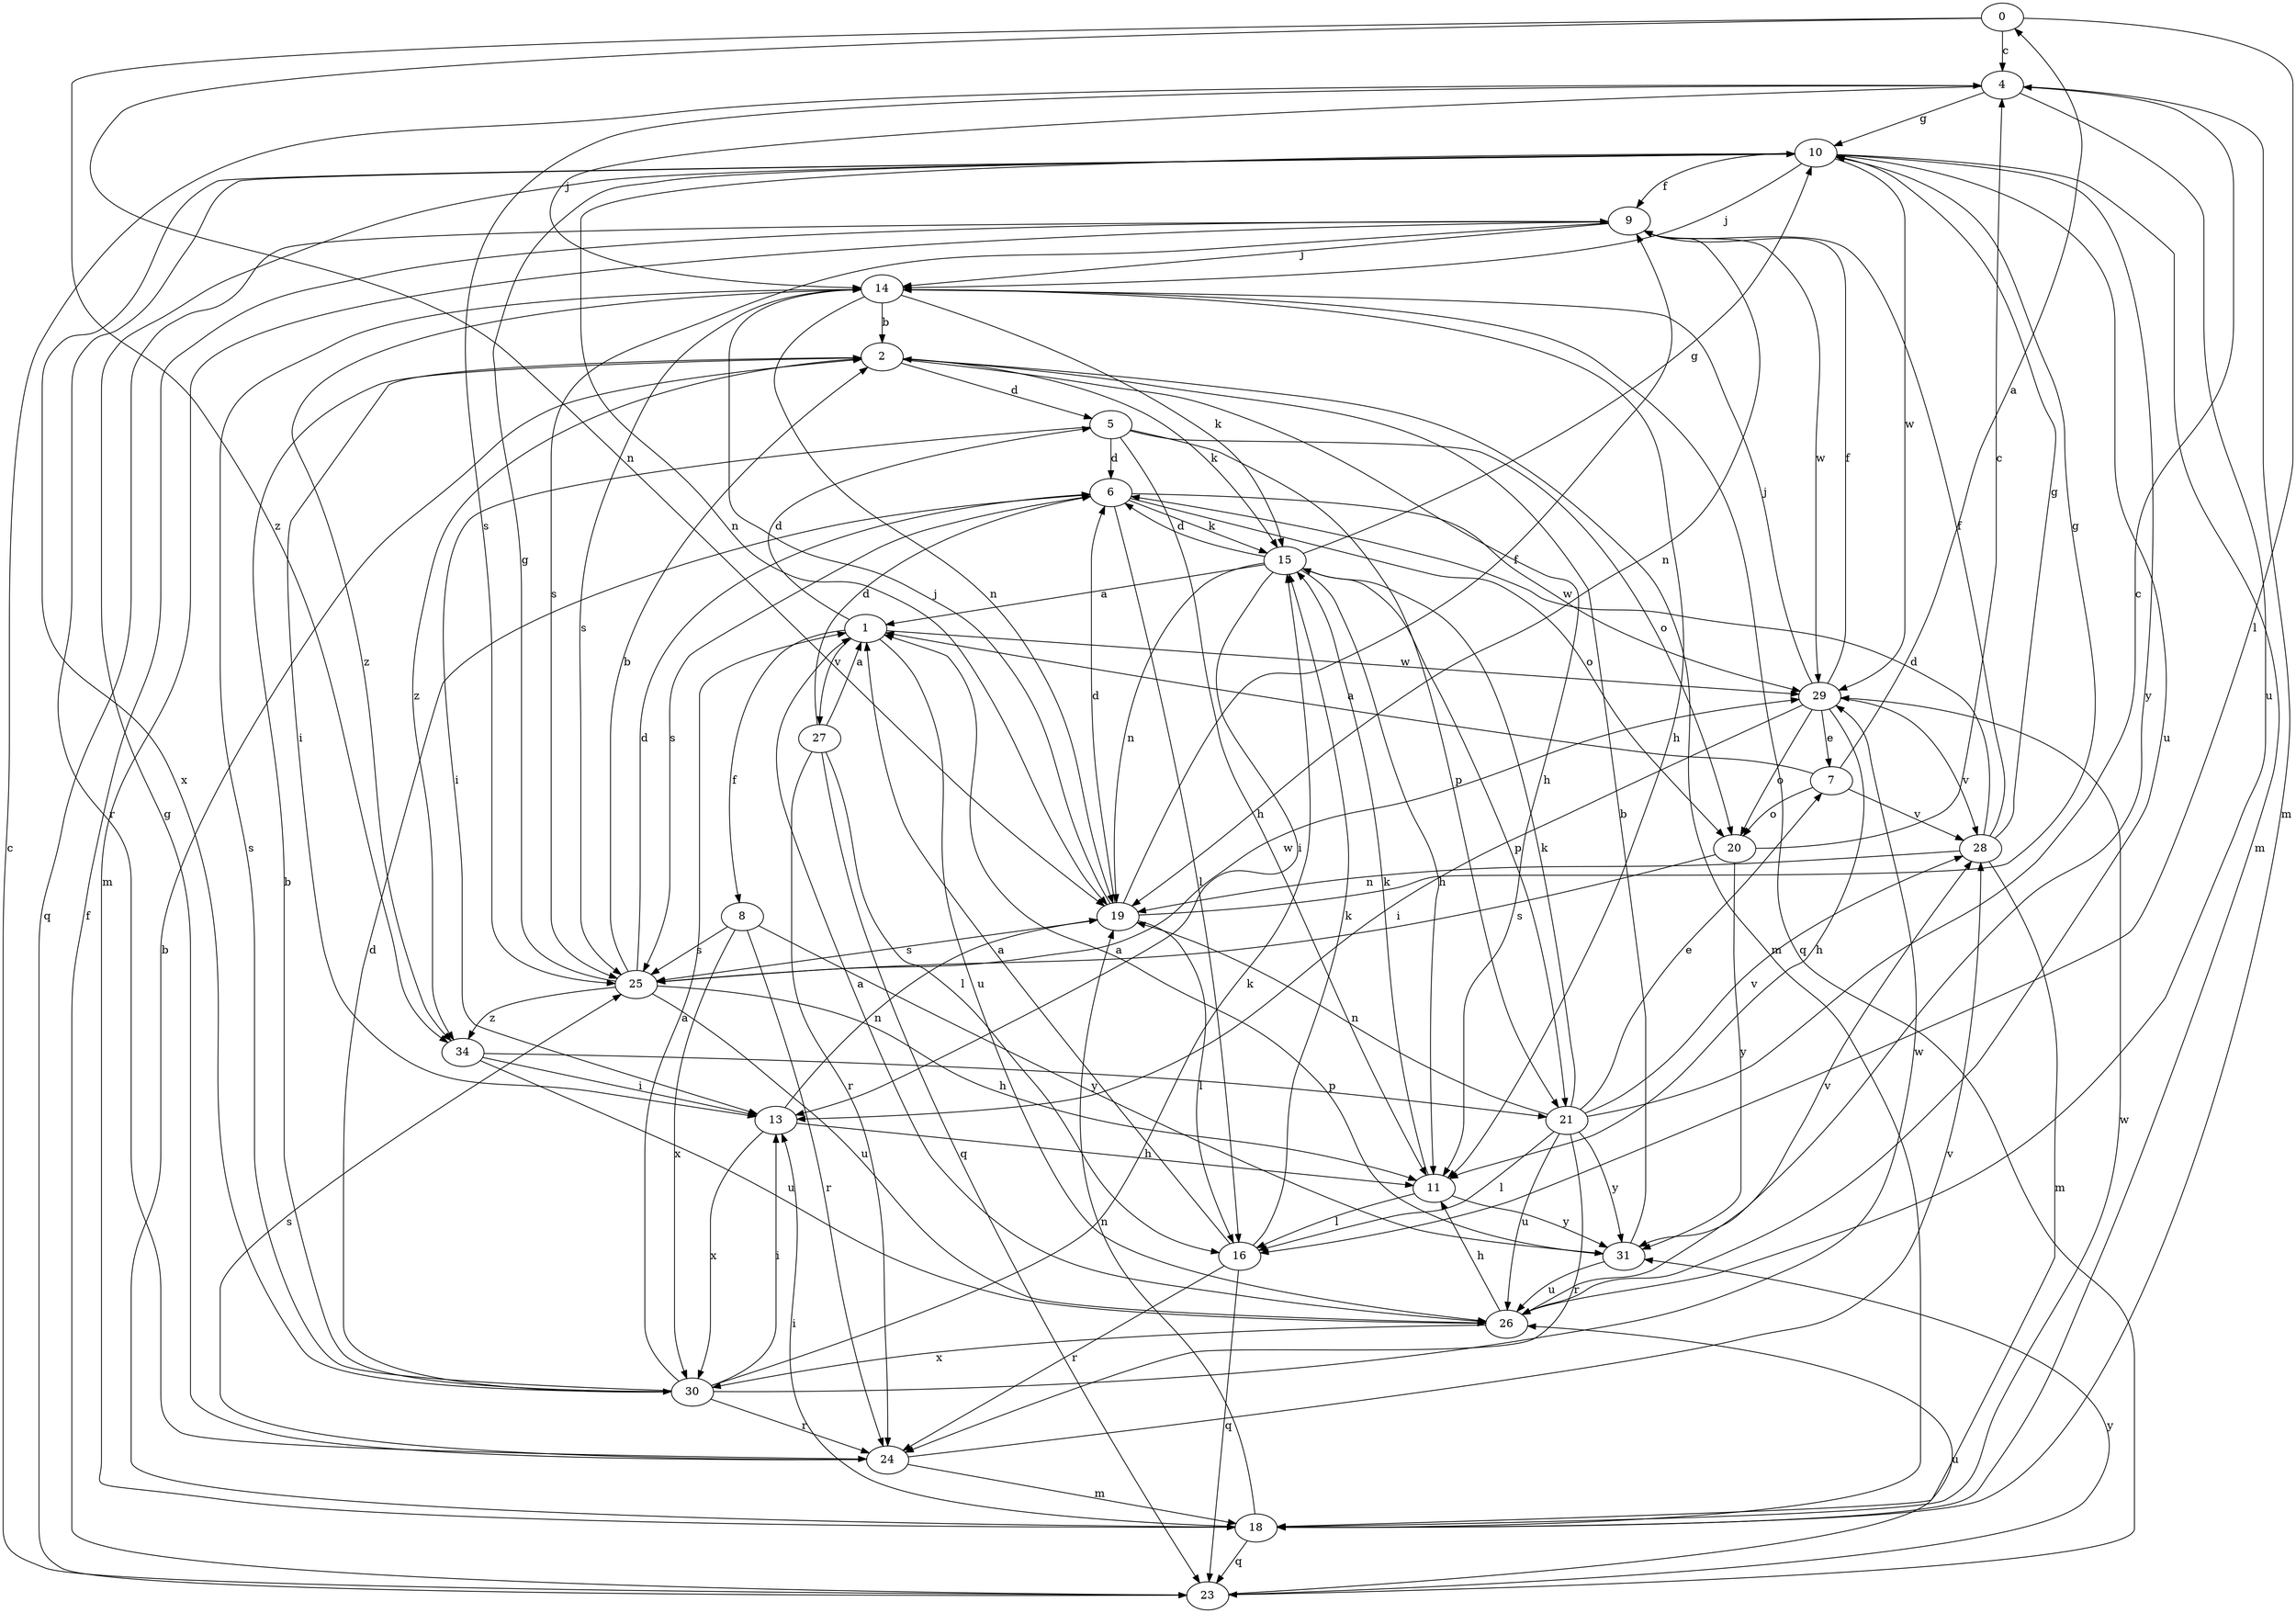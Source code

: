 strict digraph  {
0;
1;
2;
4;
5;
6;
7;
8;
9;
10;
11;
13;
14;
15;
16;
18;
19;
20;
21;
23;
24;
25;
26;
27;
28;
29;
30;
31;
34;
0 -> 4  [label=c];
0 -> 16  [label=l];
0 -> 19  [label=n];
0 -> 34  [label=z];
1 -> 5  [label=d];
1 -> 8  [label=f];
1 -> 26  [label=u];
1 -> 27  [label=v];
1 -> 29  [label=w];
2 -> 5  [label=d];
2 -> 11  [label=h];
2 -> 13  [label=i];
2 -> 15  [label=k];
2 -> 18  [label=m];
2 -> 34  [label=z];
4 -> 10  [label=g];
4 -> 14  [label=j];
4 -> 18  [label=m];
4 -> 25  [label=s];
4 -> 26  [label=u];
5 -> 6  [label=d];
5 -> 11  [label=h];
5 -> 13  [label=i];
5 -> 20  [label=o];
5 -> 21  [label=p];
6 -> 15  [label=k];
6 -> 16  [label=l];
6 -> 20  [label=o];
6 -> 25  [label=s];
6 -> 29  [label=w];
7 -> 0  [label=a];
7 -> 1  [label=a];
7 -> 20  [label=o];
7 -> 28  [label=v];
8 -> 24  [label=r];
8 -> 25  [label=s];
8 -> 30  [label=x];
8 -> 31  [label=y];
9 -> 14  [label=j];
9 -> 18  [label=m];
9 -> 19  [label=n];
9 -> 23  [label=q];
9 -> 25  [label=s];
9 -> 29  [label=w];
10 -> 9  [label=f];
10 -> 14  [label=j];
10 -> 18  [label=m];
10 -> 19  [label=n];
10 -> 24  [label=r];
10 -> 26  [label=u];
10 -> 29  [label=w];
10 -> 30  [label=x];
10 -> 31  [label=y];
11 -> 15  [label=k];
11 -> 16  [label=l];
11 -> 31  [label=y];
13 -> 11  [label=h];
13 -> 19  [label=n];
13 -> 30  [label=x];
14 -> 2  [label=b];
14 -> 11  [label=h];
14 -> 15  [label=k];
14 -> 19  [label=n];
14 -> 23  [label=q];
14 -> 25  [label=s];
14 -> 34  [label=z];
15 -> 1  [label=a];
15 -> 6  [label=d];
15 -> 10  [label=g];
15 -> 11  [label=h];
15 -> 13  [label=i];
15 -> 19  [label=n];
15 -> 21  [label=p];
16 -> 1  [label=a];
16 -> 15  [label=k];
16 -> 23  [label=q];
16 -> 24  [label=r];
18 -> 2  [label=b];
18 -> 13  [label=i];
18 -> 19  [label=n];
18 -> 23  [label=q];
18 -> 29  [label=w];
19 -> 6  [label=d];
19 -> 9  [label=f];
19 -> 10  [label=g];
19 -> 14  [label=j];
19 -> 16  [label=l];
19 -> 25  [label=s];
20 -> 4  [label=c];
20 -> 25  [label=s];
20 -> 31  [label=y];
21 -> 4  [label=c];
21 -> 7  [label=e];
21 -> 15  [label=k];
21 -> 16  [label=l];
21 -> 19  [label=n];
21 -> 24  [label=r];
21 -> 26  [label=u];
21 -> 28  [label=v];
21 -> 31  [label=y];
23 -> 4  [label=c];
23 -> 9  [label=f];
23 -> 26  [label=u];
23 -> 31  [label=y];
24 -> 10  [label=g];
24 -> 18  [label=m];
24 -> 25  [label=s];
24 -> 28  [label=v];
25 -> 2  [label=b];
25 -> 6  [label=d];
25 -> 10  [label=g];
25 -> 11  [label=h];
25 -> 26  [label=u];
25 -> 29  [label=w];
25 -> 34  [label=z];
26 -> 1  [label=a];
26 -> 11  [label=h];
26 -> 28  [label=v];
26 -> 30  [label=x];
27 -> 1  [label=a];
27 -> 6  [label=d];
27 -> 16  [label=l];
27 -> 23  [label=q];
27 -> 24  [label=r];
28 -> 6  [label=d];
28 -> 9  [label=f];
28 -> 10  [label=g];
28 -> 18  [label=m];
28 -> 19  [label=n];
29 -> 7  [label=e];
29 -> 9  [label=f];
29 -> 11  [label=h];
29 -> 13  [label=i];
29 -> 14  [label=j];
29 -> 20  [label=o];
29 -> 28  [label=v];
30 -> 1  [label=a];
30 -> 2  [label=b];
30 -> 6  [label=d];
30 -> 13  [label=i];
30 -> 15  [label=k];
30 -> 24  [label=r];
30 -> 29  [label=w];
30 -> 14  [label=s];
31 -> 1  [label=a];
31 -> 2  [label=b];
31 -> 26  [label=u];
34 -> 13  [label=i];
34 -> 21  [label=p];
34 -> 26  [label=u];
}
